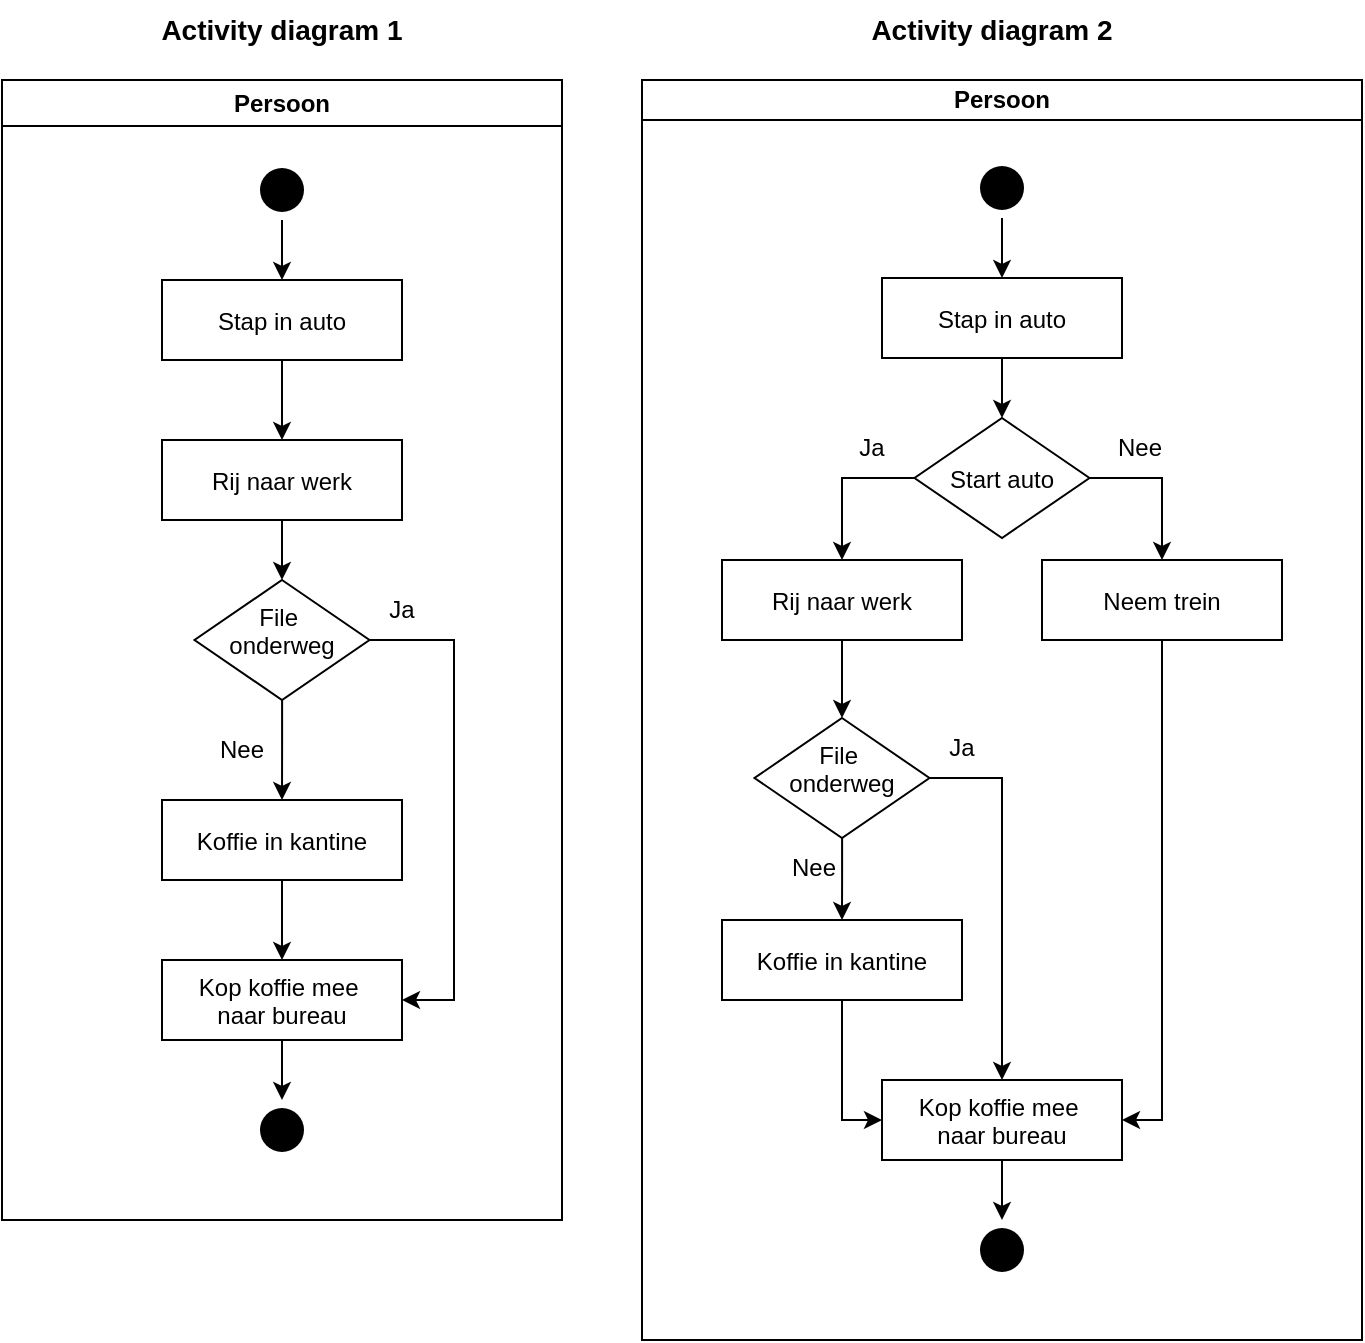 <mxfile version="24.7.16">
  <diagram name="Page-1" id="e7e014a7-5840-1c2e-5031-d8a46d1fe8dd">
    <mxGraphModel dx="600" dy="323" grid="1" gridSize="10" guides="1" tooltips="1" connect="1" arrows="1" fold="1" page="1" pageScale="1" pageWidth="1169" pageHeight="826" background="none" math="0" shadow="0">
      <root>
        <mxCell id="0" />
        <mxCell id="1" parent="0" />
        <mxCell id="zm_LqfkJ5ou8P4qoFPxn-41" value="Persoon" style="swimlane;whiteSpace=wrap;startSize=23;swimlaneLine=1;" parent="1" vertex="1">
          <mxGeometry x="40" y="40" width="280" height="570" as="geometry">
            <mxRectangle x="40" y="40" width="90" height="30" as="alternateBounds" />
          </mxGeometry>
        </mxCell>
        <mxCell id="zm_LqfkJ5ou8P4qoFPxn-42" style="edgeStyle=orthogonalEdgeStyle;rounded=0;orthogonalLoop=1;jettySize=auto;html=1;entryX=0.5;entryY=0;entryDx=0;entryDy=0;" parent="zm_LqfkJ5ou8P4qoFPxn-41" source="zm_LqfkJ5ou8P4qoFPxn-43" target="zm_LqfkJ5ou8P4qoFPxn-45" edge="1">
          <mxGeometry relative="1" as="geometry" />
        </mxCell>
        <mxCell id="zm_LqfkJ5ou8P4qoFPxn-43" value="" style="ellipse;shape=startState;fillColor=#000000;strokeColor=none;" parent="zm_LqfkJ5ou8P4qoFPxn-41" vertex="1">
          <mxGeometry x="125" y="40" width="30" height="30" as="geometry" />
        </mxCell>
        <mxCell id="zm_LqfkJ5ou8P4qoFPxn-44" value="" style="edgeStyle=orthogonalEdgeStyle;rounded=0;orthogonalLoop=1;jettySize=auto;html=1;" parent="zm_LqfkJ5ou8P4qoFPxn-41" source="zm_LqfkJ5ou8P4qoFPxn-45" target="zm_LqfkJ5ou8P4qoFPxn-47" edge="1">
          <mxGeometry relative="1" as="geometry" />
        </mxCell>
        <mxCell id="zm_LqfkJ5ou8P4qoFPxn-45" value="Stap in auto" style="" parent="zm_LqfkJ5ou8P4qoFPxn-41" vertex="1">
          <mxGeometry x="80" y="100" width="120" height="40" as="geometry" />
        </mxCell>
        <mxCell id="zm_LqfkJ5ou8P4qoFPxn-46" style="edgeStyle=orthogonalEdgeStyle;rounded=0;orthogonalLoop=1;jettySize=auto;html=1;entryX=0.5;entryY=0;entryDx=0;entryDy=0;" parent="zm_LqfkJ5ou8P4qoFPxn-41" source="zm_LqfkJ5ou8P4qoFPxn-47" target="zm_LqfkJ5ou8P4qoFPxn-50" edge="1">
          <mxGeometry relative="1" as="geometry" />
        </mxCell>
        <mxCell id="zm_LqfkJ5ou8P4qoFPxn-47" value="Rij naar werk" style="" parent="zm_LqfkJ5ou8P4qoFPxn-41" vertex="1">
          <mxGeometry x="80" y="180" width="120" height="40" as="geometry" />
        </mxCell>
        <mxCell id="zm_LqfkJ5ou8P4qoFPxn-48" style="edgeStyle=orthogonalEdgeStyle;rounded=0;orthogonalLoop=1;jettySize=auto;html=1;" parent="zm_LqfkJ5ou8P4qoFPxn-41" source="zm_LqfkJ5ou8P4qoFPxn-50" target="zm_LqfkJ5ou8P4qoFPxn-52" edge="1">
          <mxGeometry relative="1" as="geometry" />
        </mxCell>
        <mxCell id="zm_LqfkJ5ou8P4qoFPxn-49" style="edgeStyle=orthogonalEdgeStyle;rounded=0;orthogonalLoop=1;jettySize=auto;html=1;exitX=1;exitY=0.5;exitDx=0;exitDy=0;entryX=1;entryY=0.5;entryDx=0;entryDy=0;" parent="zm_LqfkJ5ou8P4qoFPxn-41" source="zm_LqfkJ5ou8P4qoFPxn-50" target="zm_LqfkJ5ou8P4qoFPxn-54" edge="1">
          <mxGeometry relative="1" as="geometry">
            <Array as="points">
              <mxPoint x="226" y="280" />
              <mxPoint x="226" y="460" />
            </Array>
            <mxPoint x="226" y="460" as="targetPoint" />
          </mxGeometry>
        </mxCell>
        <mxCell id="zm_LqfkJ5ou8P4qoFPxn-50" value="File &#xa;onderweg" style="rhombus;fillColor=default;strokeColor=default;verticalAlign=middle;spacingBottom=10;spacing=2;spacingTop=0;" parent="zm_LqfkJ5ou8P4qoFPxn-41" vertex="1">
          <mxGeometry x="96.25" y="250" width="87.5" height="60" as="geometry" />
        </mxCell>
        <mxCell id="zm_LqfkJ5ou8P4qoFPxn-51" style="edgeStyle=orthogonalEdgeStyle;rounded=0;orthogonalLoop=1;jettySize=auto;html=1;entryX=0.5;entryY=0;entryDx=0;entryDy=0;" parent="zm_LqfkJ5ou8P4qoFPxn-41" source="zm_LqfkJ5ou8P4qoFPxn-52" target="zm_LqfkJ5ou8P4qoFPxn-54" edge="1">
          <mxGeometry relative="1" as="geometry" />
        </mxCell>
        <mxCell id="zm_LqfkJ5ou8P4qoFPxn-52" value="Koffie in kantine" style="" parent="zm_LqfkJ5ou8P4qoFPxn-41" vertex="1">
          <mxGeometry x="80" y="360" width="120" height="40" as="geometry" />
        </mxCell>
        <mxCell id="zm_LqfkJ5ou8P4qoFPxn-53" style="edgeStyle=orthogonalEdgeStyle;rounded=0;orthogonalLoop=1;jettySize=auto;html=1;entryX=0.5;entryY=0;entryDx=0;entryDy=0;" parent="zm_LqfkJ5ou8P4qoFPxn-41" source="zm_LqfkJ5ou8P4qoFPxn-54" target="zm_LqfkJ5ou8P4qoFPxn-55" edge="1">
          <mxGeometry relative="1" as="geometry" />
        </mxCell>
        <mxCell id="zm_LqfkJ5ou8P4qoFPxn-54" value="Kop koffie mee &#xa;naar bureau" style="" parent="zm_LqfkJ5ou8P4qoFPxn-41" vertex="1">
          <mxGeometry x="80" y="440" width="120" height="40" as="geometry" />
        </mxCell>
        <mxCell id="zm_LqfkJ5ou8P4qoFPxn-55" value="" style="ellipse;shape=startState;fillColor=#000000;strokeColor=none;" parent="zm_LqfkJ5ou8P4qoFPxn-41" vertex="1">
          <mxGeometry x="125" y="510" width="30" height="30" as="geometry" />
        </mxCell>
        <mxCell id="zm_LqfkJ5ou8P4qoFPxn-56" value="Ja" style="text;html=1;align=center;verticalAlign=middle;whiteSpace=wrap;rounded=0;" parent="zm_LqfkJ5ou8P4qoFPxn-41" vertex="1">
          <mxGeometry x="170" y="250" width="60" height="30" as="geometry" />
        </mxCell>
        <mxCell id="zm_LqfkJ5ou8P4qoFPxn-57" value="Nee" style="text;html=1;align=center;verticalAlign=middle;whiteSpace=wrap;rounded=0;" parent="zm_LqfkJ5ou8P4qoFPxn-41" vertex="1">
          <mxGeometry x="90" y="320" width="60" height="30" as="geometry" />
        </mxCell>
        <mxCell id="zm_LqfkJ5ou8P4qoFPxn-58" value="Persoon" style="swimlane;whiteSpace=wrap;startSize=20;swimlaneLine=1;shadow=0;strokeColor=default;fillColor=default;" parent="1" vertex="1">
          <mxGeometry x="360" y="40" width="360" height="630" as="geometry">
            <mxRectangle x="40" y="40" width="90" height="30" as="alternateBounds" />
          </mxGeometry>
        </mxCell>
        <mxCell id="zm_LqfkJ5ou8P4qoFPxn-59" style="edgeStyle=orthogonalEdgeStyle;rounded=0;orthogonalLoop=1;jettySize=auto;html=1;entryX=0.5;entryY=0;entryDx=0;entryDy=0;shadow=0;" parent="zm_LqfkJ5ou8P4qoFPxn-58" source="zm_LqfkJ5ou8P4qoFPxn-60" target="zm_LqfkJ5ou8P4qoFPxn-62" edge="1">
          <mxGeometry relative="1" as="geometry" />
        </mxCell>
        <mxCell id="zm_LqfkJ5ou8P4qoFPxn-60" value="" style="ellipse;shape=startState;fillColor=#000000;strokeColor=none;shadow=0;" parent="zm_LqfkJ5ou8P4qoFPxn-58" vertex="1">
          <mxGeometry x="165" y="39" width="30" height="30" as="geometry" />
        </mxCell>
        <mxCell id="zm_LqfkJ5ou8P4qoFPxn-61" style="edgeStyle=orthogonalEdgeStyle;rounded=0;orthogonalLoop=1;jettySize=auto;html=1;entryX=0.5;entryY=0;entryDx=0;entryDy=0;shadow=0;" parent="zm_LqfkJ5ou8P4qoFPxn-58" source="zm_LqfkJ5ou8P4qoFPxn-62" target="zm_LqfkJ5ou8P4qoFPxn-77" edge="1">
          <mxGeometry relative="1" as="geometry" />
        </mxCell>
        <mxCell id="zm_LqfkJ5ou8P4qoFPxn-62" value="Stap in auto" style="shadow=0;" parent="zm_LqfkJ5ou8P4qoFPxn-58" vertex="1">
          <mxGeometry x="120" y="99" width="120" height="40" as="geometry" />
        </mxCell>
        <mxCell id="zm_LqfkJ5ou8P4qoFPxn-63" style="edgeStyle=orthogonalEdgeStyle;rounded=0;orthogonalLoop=1;jettySize=auto;html=1;entryX=0.5;entryY=0;entryDx=0;entryDy=0;shadow=0;" parent="zm_LqfkJ5ou8P4qoFPxn-58" source="zm_LqfkJ5ou8P4qoFPxn-64" target="zm_LqfkJ5ou8P4qoFPxn-67" edge="1">
          <mxGeometry relative="1" as="geometry" />
        </mxCell>
        <mxCell id="zm_LqfkJ5ou8P4qoFPxn-64" value="Rij naar werk" style="shadow=0;" parent="zm_LqfkJ5ou8P4qoFPxn-58" vertex="1">
          <mxGeometry x="40" y="240" width="120" height="40" as="geometry" />
        </mxCell>
        <mxCell id="zm_LqfkJ5ou8P4qoFPxn-65" style="edgeStyle=orthogonalEdgeStyle;rounded=0;orthogonalLoop=1;jettySize=auto;html=1;shadow=0;" parent="zm_LqfkJ5ou8P4qoFPxn-58" source="zm_LqfkJ5ou8P4qoFPxn-67" target="zm_LqfkJ5ou8P4qoFPxn-69" edge="1">
          <mxGeometry relative="1" as="geometry" />
        </mxCell>
        <mxCell id="zm_LqfkJ5ou8P4qoFPxn-66" style="edgeStyle=orthogonalEdgeStyle;rounded=0;orthogonalLoop=1;jettySize=auto;html=1;entryX=0.5;entryY=0;entryDx=0;entryDy=0;exitX=1;exitY=0.5;exitDx=0;exitDy=0;shadow=0;" parent="zm_LqfkJ5ou8P4qoFPxn-58" source="zm_LqfkJ5ou8P4qoFPxn-67" target="zm_LqfkJ5ou8P4qoFPxn-71" edge="1">
          <mxGeometry relative="1" as="geometry" />
        </mxCell>
        <mxCell id="zm_LqfkJ5ou8P4qoFPxn-67" value="File &#xa;onderweg" style="rhombus;fillColor=default;strokeColor=default;shadow=0;spacingBottom=10;" parent="zm_LqfkJ5ou8P4qoFPxn-58" vertex="1">
          <mxGeometry x="56.25" y="319" width="87.5" height="60" as="geometry" />
        </mxCell>
        <mxCell id="zm_LqfkJ5ou8P4qoFPxn-83" style="edgeStyle=orthogonalEdgeStyle;rounded=0;orthogonalLoop=1;jettySize=auto;html=1;entryX=0;entryY=0.5;entryDx=0;entryDy=0;exitX=0.5;exitY=1;exitDx=0;exitDy=0;" parent="zm_LqfkJ5ou8P4qoFPxn-58" source="zm_LqfkJ5ou8P4qoFPxn-69" target="zm_LqfkJ5ou8P4qoFPxn-71" edge="1">
          <mxGeometry relative="1" as="geometry">
            <Array as="points">
              <mxPoint x="100" y="520" />
            </Array>
            <mxPoint x="80" y="490" as="sourcePoint" />
          </mxGeometry>
        </mxCell>
        <mxCell id="zm_LqfkJ5ou8P4qoFPxn-69" value="Koffie in kantine" style="shadow=0;" parent="zm_LqfkJ5ou8P4qoFPxn-58" vertex="1">
          <mxGeometry x="40" y="420" width="120" height="40" as="geometry" />
        </mxCell>
        <mxCell id="zm_LqfkJ5ou8P4qoFPxn-70" style="edgeStyle=orthogonalEdgeStyle;rounded=0;orthogonalLoop=1;jettySize=auto;html=1;entryX=0.5;entryY=0;entryDx=0;entryDy=0;shadow=0;" parent="zm_LqfkJ5ou8P4qoFPxn-58" source="zm_LqfkJ5ou8P4qoFPxn-71" target="zm_LqfkJ5ou8P4qoFPxn-72" edge="1">
          <mxGeometry relative="1" as="geometry">
            <mxPoint x="180" y="560" as="targetPoint" />
          </mxGeometry>
        </mxCell>
        <mxCell id="zm_LqfkJ5ou8P4qoFPxn-71" value="Kop koffie mee &#xa;naar bureau" style="shadow=0;" parent="zm_LqfkJ5ou8P4qoFPxn-58" vertex="1">
          <mxGeometry x="120" y="500" width="120" height="40" as="geometry" />
        </mxCell>
        <mxCell id="zm_LqfkJ5ou8P4qoFPxn-72" value="" style="ellipse;shape=startState;fillColor=#000000;strokeColor=none;shadow=0;" parent="zm_LqfkJ5ou8P4qoFPxn-58" vertex="1">
          <mxGeometry x="165" y="570" width="30" height="30" as="geometry" />
        </mxCell>
        <mxCell id="zm_LqfkJ5ou8P4qoFPxn-73" value="Ja" style="text;html=1;align=center;verticalAlign=middle;whiteSpace=wrap;rounded=0;shadow=0;" parent="zm_LqfkJ5ou8P4qoFPxn-58" vertex="1">
          <mxGeometry x="130" y="319" width="60" height="30" as="geometry" />
        </mxCell>
        <mxCell id="zm_LqfkJ5ou8P4qoFPxn-74" value="Nee" style="text;html=1;align=center;verticalAlign=middle;whiteSpace=wrap;rounded=0;shadow=0;" parent="zm_LqfkJ5ou8P4qoFPxn-58" vertex="1">
          <mxGeometry x="56.25" y="379" width="60" height="30" as="geometry" />
        </mxCell>
        <mxCell id="zm_LqfkJ5ou8P4qoFPxn-75" style="edgeStyle=orthogonalEdgeStyle;rounded=0;orthogonalLoop=1;jettySize=auto;html=1;exitX=0;exitY=0.5;exitDx=0;exitDy=0;shadow=0;" parent="zm_LqfkJ5ou8P4qoFPxn-58" source="zm_LqfkJ5ou8P4qoFPxn-77" target="zm_LqfkJ5ou8P4qoFPxn-64" edge="1">
          <mxGeometry relative="1" as="geometry" />
        </mxCell>
        <mxCell id="zm_LqfkJ5ou8P4qoFPxn-76" style="edgeStyle=orthogonalEdgeStyle;rounded=0;orthogonalLoop=1;jettySize=auto;html=1;entryX=0.5;entryY=0;entryDx=0;entryDy=0;exitX=1;exitY=0.5;exitDx=0;exitDy=0;shadow=0;" parent="zm_LqfkJ5ou8P4qoFPxn-58" source="zm_LqfkJ5ou8P4qoFPxn-77" target="zm_LqfkJ5ou8P4qoFPxn-79" edge="1">
          <mxGeometry relative="1" as="geometry" />
        </mxCell>
        <mxCell id="zm_LqfkJ5ou8P4qoFPxn-77" value="Start auto" style="rhombus;fillColor=default;strokeColor=default;shadow=0;" parent="zm_LqfkJ5ou8P4qoFPxn-58" vertex="1">
          <mxGeometry x="136.25" y="169" width="87.5" height="60" as="geometry" />
        </mxCell>
        <mxCell id="xv28Bn6kv6HKG-UGoUYb-1" style="edgeStyle=orthogonalEdgeStyle;rounded=0;orthogonalLoop=1;jettySize=auto;html=1;exitX=0.5;exitY=1;exitDx=0;exitDy=0;entryX=1;entryY=0.5;entryDx=0;entryDy=0;fontFamily=Helvetica;fontSize=12;fontColor=default;" edge="1" parent="zm_LqfkJ5ou8P4qoFPxn-58" source="zm_LqfkJ5ou8P4qoFPxn-79" target="zm_LqfkJ5ou8P4qoFPxn-71">
          <mxGeometry relative="1" as="geometry" />
        </mxCell>
        <mxCell id="zm_LqfkJ5ou8P4qoFPxn-79" value="Neem trein" style="shadow=0;" parent="zm_LqfkJ5ou8P4qoFPxn-58" vertex="1">
          <mxGeometry x="200" y="240" width="120" height="40" as="geometry" />
        </mxCell>
        <mxCell id="zm_LqfkJ5ou8P4qoFPxn-80" value="Ja" style="text;html=1;align=center;verticalAlign=middle;whiteSpace=wrap;rounded=0;shadow=0;" parent="zm_LqfkJ5ou8P4qoFPxn-58" vertex="1">
          <mxGeometry x="85" y="169" width="60" height="30" as="geometry" />
        </mxCell>
        <mxCell id="zm_LqfkJ5ou8P4qoFPxn-81" value="Nee" style="text;html=1;align=center;verticalAlign=middle;whiteSpace=wrap;rounded=0;shadow=0;" parent="zm_LqfkJ5ou8P4qoFPxn-58" vertex="1">
          <mxGeometry x="218.75" y="169" width="60" height="30" as="geometry" />
        </mxCell>
        <mxCell id="zm_LqfkJ5ou8P4qoFPxn-82" style="edgeStyle=orthogonalEdgeStyle;rounded=0;orthogonalLoop=1;jettySize=auto;html=1;exitX=0.5;exitY=1;exitDx=0;exitDy=0;shadow=0;" parent="zm_LqfkJ5ou8P4qoFPxn-58" source="zm_LqfkJ5ou8P4qoFPxn-60" target="zm_LqfkJ5ou8P4qoFPxn-60" edge="1">
          <mxGeometry relative="1" as="geometry" />
        </mxCell>
        <mxCell id="zm_LqfkJ5ou8P4qoFPxn-85" value="Activity diagram 1" style="text;html=1;align=center;verticalAlign=middle;whiteSpace=wrap;rounded=0;fontStyle=1;fontSize=14;" parent="1" vertex="1">
          <mxGeometry x="115" width="130" height="30" as="geometry" />
        </mxCell>
        <mxCell id="zm_LqfkJ5ou8P4qoFPxn-86" value="Activity diagram 2" style="text;html=1;align=center;verticalAlign=middle;whiteSpace=wrap;rounded=0;fontStyle=1;fontSize=14;" parent="1" vertex="1">
          <mxGeometry x="470" width="130" height="30" as="geometry" />
        </mxCell>
      </root>
    </mxGraphModel>
  </diagram>
</mxfile>
